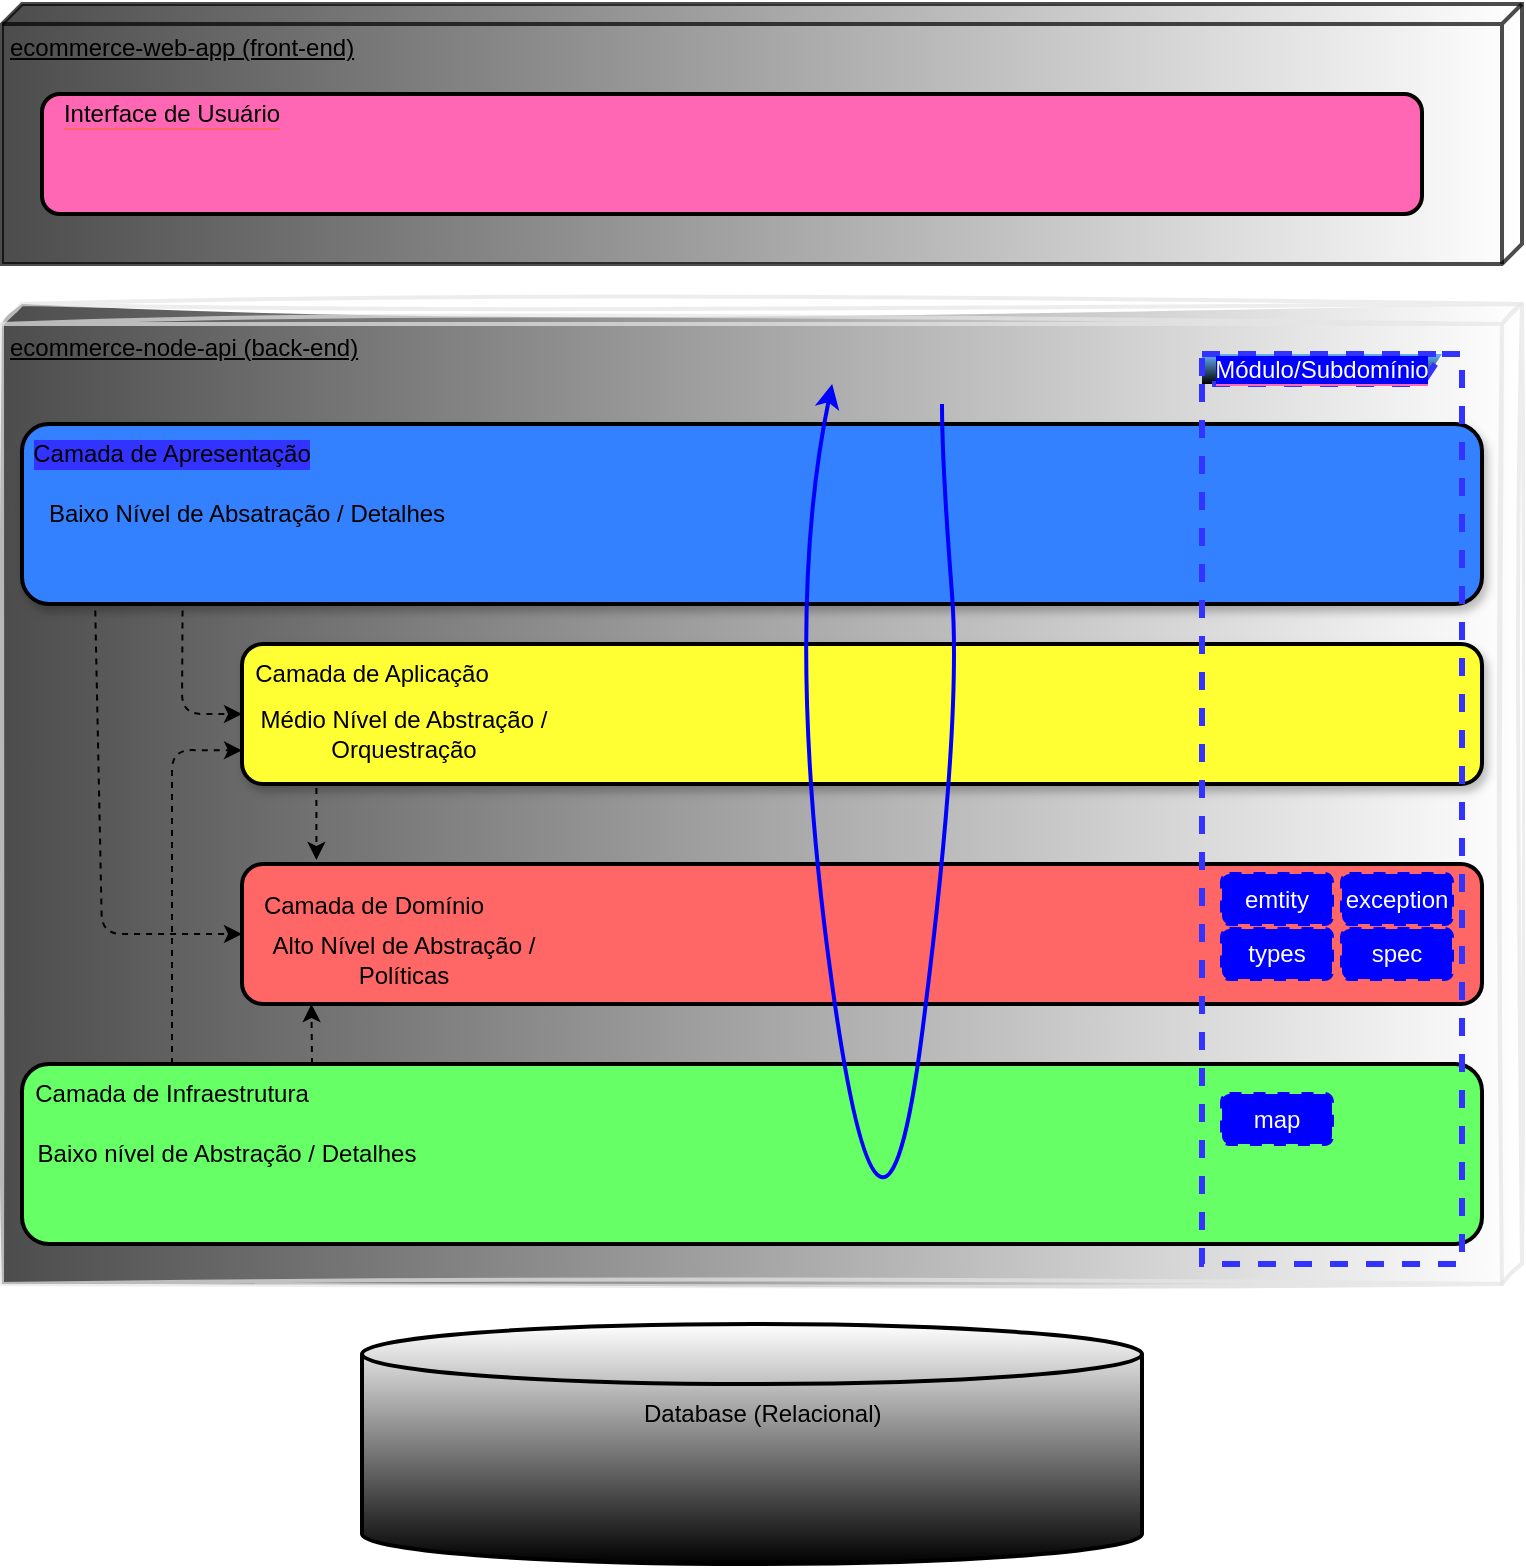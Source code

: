 <mxfile>
    <diagram id="foyhW6rIAd-1MIi7OwMy" name="Arquitetura em Camadas">
        <mxGraphModel dx="1100" dy="792" grid="1" gridSize="10" guides="1" tooltips="1" connect="1" arrows="1" fold="1" page="1" pageScale="1" pageWidth="850" pageHeight="1100" math="0" shadow="0">
            <root>
                <mxCell id="0"/>
                <mxCell id="1" parent="0"/>
                <mxCell id="3" value="ecommerce-node-api (back-end)" style="verticalAlign=top;align=left;spacingTop=8;spacingLeft=2;spacingRight=12;shape=cube;size=10;direction=south;fontStyle=4;html=1;strokeWidth=2;shadow=0;strokeColor=#E6E6E6;gradientColor=default;fillColor=default;sketch=1;curveFitting=1;jiggle=2;opacity=70;" parent="1" vertex="1">
                    <mxGeometry x="40" y="170" width="760" height="490" as="geometry"/>
                </mxCell>
                <mxCell id="5" value="ecommerce-web-app (front-end)" style="verticalAlign=top;align=left;spacingTop=8;spacingLeft=2;spacingRight=12;shape=cube;size=10;direction=south;fontStyle=4;html=1;strokeWidth=2;gradientColor=default;opacity=70;" parent="1" vertex="1">
                    <mxGeometry x="40" y="20" width="760" height="130" as="geometry"/>
                </mxCell>
                <mxCell id="6" value="" style="shape=cylinder3;whiteSpace=wrap;html=1;boundedLbl=1;backgroundOutline=1;size=15;strokeWidth=2;gradientColor=default;" parent="1" vertex="1">
                    <mxGeometry x="220" y="680" width="390" height="120" as="geometry"/>
                </mxCell>
                <mxCell id="8" value="" style="rounded=1;whiteSpace=wrap;html=1;strokeWidth=2;fillColor=#FF6666;glass=0;shadow=0;gradientColor=none;points=[[0,0,0,0,0],[0,0.24,0,0,0],[0,0.5,0,0,0],[0,0.76,0,0,0],[0,1,0,0,0],[0.06,0,0,0,-2],[0.07,1,0,0,2],[0.5,0,0,0,0],[0.5,1,0,0,0],[0.75,0,0,0,0],[0.75,1,0,0,0],[1,0,0,0,0],[1,0.26,0,0,0],[1,0.5,0,0,0],[1,0.76,0,0,0],[1,1,0,0,0]];" parent="1" vertex="1">
                    <mxGeometry x="160" y="450" width="620" height="70" as="geometry"/>
                </mxCell>
                <mxCell id="9" value="&lt;font style=&quot;background-color: rgb(255, 102, 102);&quot; color=&quot;#000000&quot;&gt;Camada de Domínio&lt;/font&gt;" style="text;html=1;strokeColor=none;fillColor=none;align=center;verticalAlign=middle;whiteSpace=wrap;rounded=0;strokeWidth=2;" parent="1" vertex="1">
                    <mxGeometry x="141" y="456" width="170" height="30" as="geometry"/>
                </mxCell>
                <mxCell id="45" style="edgeStyle=none;html=1;exitX=0.06;exitY=1;exitDx=0;exitDy=2;exitPerimeter=0;entryX=0.06;entryY=0;entryDx=0;entryDy=-2;entryPerimeter=0;dashed=1;strokeColor=#000000;fontColor=default;" parent="1" source="11" target="8" edge="1">
                    <mxGeometry relative="1" as="geometry"/>
                </mxCell>
                <mxCell id="11" value="" style="rounded=1;whiteSpace=wrap;html=1;strokeWidth=2;fillColor=#FFFF33;gradientColor=none;glass=0;shadow=1;fontColor=default;points=[[0,0,0,0,0],[0,0.24,0,0,0],[0,0.5,0,0,0],[0,0.76,0,0,0],[0,1,0,0,0],[0.06,1,0,0,2],[0.25,0,0,0,0],[0.5,0,0,0,0],[0.5,1,0,0,0],[0.75,0,0,0,0],[0.75,1,0,0,0],[1,0,0,0,0],[1,0.26,0,0,0],[1,0.5,0,0,0],[1,0.76,0,0,0],[1,1,0,0,0]];" parent="1" vertex="1">
                    <mxGeometry x="160" y="340" width="620" height="70" as="geometry"/>
                </mxCell>
                <mxCell id="12" value="" style="rounded=1;whiteSpace=wrap;html=1;strokeWidth=2;fillColor=#66FF66;glass=0;points=[[0,0,0,0,0],[0,0.26,0,0,0],[0,0.5,0,0,0],[0,0.74,0,0,0],[0,1,0,0,0],[0.1,0,0,0,-2],[0.25,1,0,0,0],[0.5,0,0,0,0],[0.5,1,0,0,0],[0.75,0,0,0,0],[0.75,1,0,0,0],[1,0,0,0,0],[1,0.26,0,0,0],[1,0.5,0,0,0],[1,0.76,0,0,0],[1,1,0,0,0]];" parent="1" vertex="1">
                    <mxGeometry x="50" y="550" width="730" height="90" as="geometry"/>
                </mxCell>
                <mxCell id="13" value="&lt;span style=&quot;&quot;&gt;Camada de Aplicação&lt;/span&gt;" style="text;html=1;strokeColor=none;fillColor=none;align=center;verticalAlign=middle;whiteSpace=wrap;rounded=0;labelBackgroundColor=#FFFF33;strokeWidth=2;fontColor=#000000;" parent="1" vertex="1">
                    <mxGeometry x="160" y="340" width="130" height="30" as="geometry"/>
                </mxCell>
                <mxCell id="46" style="edgeStyle=none;html=1;exitX=0.5;exitY=0;exitDx=0;exitDy=0;entryX=0;entryY=0.76;entryDx=0;entryDy=0;entryPerimeter=0;dashed=1;strokeColor=#000000;fontColor=default;" parent="1" source="14" target="11" edge="1">
                    <mxGeometry relative="1" as="geometry">
                        <Array as="points">
                            <mxPoint x="125" y="393"/>
                        </Array>
                    </mxGeometry>
                </mxCell>
                <mxCell id="48" style="edgeStyle=none;html=1;exitX=1;exitY=0;exitDx=0;exitDy=0;entryX=0.056;entryY=1;entryDx=0;entryDy=0;entryPerimeter=0;dashed=1;strokeColor=#000000;fontColor=default;" parent="1" source="14" target="8" edge="1">
                    <mxGeometry relative="1" as="geometry"/>
                </mxCell>
                <mxCell id="14" value="&lt;span style=&quot;&quot;&gt;Camada de Infraestrutura&lt;/span&gt;" style="text;html=1;strokeColor=none;fillColor=none;align=center;verticalAlign=middle;whiteSpace=wrap;rounded=0;labelBackgroundColor=#66FF66;strokeWidth=2;fontColor=#000000;" parent="1" vertex="1">
                    <mxGeometry x="55" y="550" width="140" height="30" as="geometry"/>
                </mxCell>
                <mxCell id="18" value="" style="rounded=1;whiteSpace=wrap;html=1;strokeWidth=2;fillColor=#FF66B3;gradientColor=none;glass=0;" parent="1" vertex="1">
                    <mxGeometry x="60" y="65" width="690" height="60" as="geometry"/>
                </mxCell>
                <mxCell id="19" value="&lt;span style=&quot;background-color: rgb(255, 102, 179);&quot;&gt;Interface de Usuário&lt;/span&gt;" style="text;html=1;strokeColor=none;fillColor=none;align=center;verticalAlign=middle;whiteSpace=wrap;rounded=0;labelBackgroundColor=#FF6666;strokeWidth=2;fontColor=#000000;" parent="1" vertex="1">
                    <mxGeometry x="65" y="70" width="120" height="10" as="geometry"/>
                </mxCell>
                <mxCell id="27" value="emtity&lt;br&gt;" style="rounded=1;whiteSpace=wrap;html=1;dashed=1;labelBackgroundColor=#0000FF;strokeColor=#0000FF;strokeWidth=2;fontColor=#FFFFFF;fillColor=#0000FF;gradientColor=none;glass=0;" parent="1" vertex="1">
                    <mxGeometry x="650" y="455" width="55" height="25" as="geometry"/>
                </mxCell>
                <mxCell id="28" value="types" style="rounded=1;whiteSpace=wrap;html=1;dashed=1;labelBackgroundColor=#0000FF;strokeColor=#0000FF;strokeWidth=2;fontColor=#FFFFFF;fillColor=#0000FF;gradientColor=none;" parent="1" vertex="1">
                    <mxGeometry x="650" y="482.5" width="55" height="25" as="geometry"/>
                </mxCell>
                <mxCell id="29" value="exception" style="rounded=1;whiteSpace=wrap;html=1;dashed=1;labelBackgroundColor=#0000FF;strokeColor=#0000FF;strokeWidth=2;fontColor=#FFFFFF;fillColor=#0000FF;gradientColor=none;" parent="1" vertex="1">
                    <mxGeometry x="710" y="455" width="55" height="25" as="geometry"/>
                </mxCell>
                <mxCell id="30" value="spec" style="rounded=1;whiteSpace=wrap;html=1;dashed=1;labelBackgroundColor=#0000FF;strokeColor=#0000FF;strokeWidth=2;fontColor=#FFFFFF;fillColor=#0000FF;gradientColor=none;" parent="1" vertex="1">
                    <mxGeometry x="710" y="482.5" width="55" height="25" as="geometry"/>
                </mxCell>
                <mxCell id="31" value="map" style="rounded=1;whiteSpace=wrap;html=1;dashed=1;labelBackgroundColor=#0000FF;strokeColor=#0000FF;strokeWidth=2;fontColor=#FFFFFF;fillColor=#0000FF;gradientColor=none;" parent="1" vertex="1">
                    <mxGeometry x="650" y="565" width="55" height="25" as="geometry"/>
                </mxCell>
                <mxCell id="43" style="edgeStyle=none;html=1;exitX=0.11;exitY=0.97;exitDx=0;exitDy=0;exitPerimeter=0;entryX=0;entryY=0.5;entryDx=0;entryDy=0;fontColor=default;dashed=1;strokeColor=#000000;" parent="1" source="38" target="11" edge="1">
                    <mxGeometry relative="1" as="geometry">
                        <Array as="points">
                            <mxPoint x="130" y="375"/>
                        </Array>
                    </mxGeometry>
                </mxCell>
                <mxCell id="44" style="edgeStyle=none;html=1;exitX=0.05;exitY=0.97;exitDx=0;exitDy=0;exitPerimeter=0;entryX=0;entryY=0.5;entryDx=0;entryDy=0;dashed=1;strokeColor=#000000;fontColor=default;" parent="1" source="38" target="8" edge="1">
                    <mxGeometry relative="1" as="geometry">
                        <Array as="points">
                            <mxPoint x="90" y="485"/>
                        </Array>
                    </mxGeometry>
                </mxCell>
                <mxCell id="38" value="" style="rounded=1;whiteSpace=wrap;html=1;strokeWidth=2;fillColor=#3381ff;gradientColor=none;glass=0;shadow=1;points=[[0,0,0,0,0],[0,0.26,0,0,0],[0,0.5,0,0,0],[0,0.74,0,0,0],[0,1,0,0,0],[0.05,0.97,0,0,0],[0.11,0.97,0,0,0],[0.25,0,0,0,0],[0.5,0,0,0,0],[0.75,0,0,0,0],[0.75,1,0,0,0],[1,0,0,0,0],[1,0.26,0,0,0],[1,0.5,0,0,0],[1,0.76,0,0,0],[1,1,0,0,0]];" parent="1" vertex="1">
                    <mxGeometry x="50" y="230" width="730" height="90" as="geometry"/>
                </mxCell>
                <mxCell id="39" value="&lt;span style=&quot;&quot;&gt;Camada de Apresentação&lt;/span&gt;" style="text;html=1;align=center;verticalAlign=middle;whiteSpace=wrap;rounded=0;labelBackgroundColor=#3333FF;strokeWidth=2;fillColor=none;strokeColor=none;fontColor=#000000;glass=0;" parent="1" vertex="1">
                    <mxGeometry x="50" y="230" width="150" height="30" as="geometry"/>
                </mxCell>
                <mxCell id="40" value="Alto Nível de Abstração / Políticas" style="text;html=1;align=center;verticalAlign=middle;whiteSpace=wrap;rounded=0;shadow=0;glass=0;dashed=1;labelBackgroundColor=none;strokeWidth=3;opacity=70;fontColor=#000000;labelBorderColor=none;" parent="1" vertex="1">
                    <mxGeometry x="150" y="482.5" width="182" height="30" as="geometry"/>
                </mxCell>
                <mxCell id="41" value="Baixo nível de Abstração / Detalhes" style="text;html=1;align=center;verticalAlign=middle;whiteSpace=wrap;rounded=0;shadow=0;glass=0;dashed=1;labelBackgroundColor=none;strokeWidth=3;opacity=70;fontColor=#000000;labelBorderColor=none;" parent="1" vertex="1">
                    <mxGeometry x="50" y="580" width="205" height="30" as="geometry"/>
                </mxCell>
                <mxCell id="42" value="Baixo Nível de Absatração / Detalhes" style="text;html=1;align=center;verticalAlign=middle;whiteSpace=wrap;rounded=0;shadow=0;glass=0;dashed=1;labelBackgroundColor=none;strokeWidth=3;opacity=70;fontColor=#000000;labelBorderColor=none;" parent="1" vertex="1">
                    <mxGeometry x="55" y="260" width="215" height="30" as="geometry"/>
                </mxCell>
                <mxCell id="50" value="Médio Nível de Abstração / Orquestração" style="text;html=1;strokeColor=none;fillColor=none;align=center;verticalAlign=middle;whiteSpace=wrap;rounded=0;fontColor=#000000;" parent="1" vertex="1">
                    <mxGeometry x="141" y="370" width="200" height="30" as="geometry"/>
                </mxCell>
                <mxCell id="7" value="Database (Relacional)" style="text;strokeColor=none;fillColor=none;align=left;verticalAlign=middle;spacingLeft=4;spacingRight=4;overflow=hidden;points=[[0,0.5],[1,0.5]];portConstraint=eastwest;rotatable=0;whiteSpace=wrap;html=1;strokeWidth=2;" parent="1" vertex="1">
                    <mxGeometry x="355" y="710" width="130" height="30" as="geometry"/>
                </mxCell>
                <mxCell id="vnrxRwkXlKYGSwpxd45I-61" value="" style="curved=1;endArrow=classic;html=1;strokeColor=#0000FF;strokeWidth=2;fontColor=#000000;entryX=0.041;entryY=0.592;entryDx=0;entryDy=0;entryPerimeter=0;" parent="1" edge="1">
                    <mxGeometry width="50" height="50" relative="1" as="geometry">
                        <mxPoint x="510" y="220" as="sourcePoint"/>
                        <mxPoint x="455.08" y="210" as="targetPoint"/>
                        <Array as="points">
                            <mxPoint x="510" y="250"/>
                            <mxPoint x="520" y="380"/>
                            <mxPoint x="480" y="689.91"/>
                            <mxPoint x="430" y="329.91"/>
                        </Array>
                    </mxGeometry>
                </mxCell>
                <mxCell id="26" value="&lt;span style=&quot;background-color: rgb(0, 0, 255);&quot;&gt;&lt;font color=&quot;#ffffff&quot;&gt;Módulo/Subdomínio&lt;/font&gt;&lt;/span&gt;" style="shape=umlFrame;whiteSpace=wrap;html=1;labelBackgroundColor=#FF66B3;strokeWidth=3;fontColor=#000000;fillColor=#66B2FF;gradientColor=default;swimlaneFillColor=none;strokeColor=#3333FF;width=120;height=15;shadow=0;dashed=1;" parent="1" vertex="1">
                    <mxGeometry x="640" y="195" width="130" height="455" as="geometry"/>
                </mxCell>
            </root>
        </mxGraphModel>
    </diagram>
    <diagram name="Arquitetura Hexagonal" id="faVfQd0w8ght9Z7Nt-mj">
        <mxGraphModel dx="1100" dy="792" grid="1" gridSize="10" guides="1" tooltips="1" connect="1" arrows="1" fold="1" page="1" pageScale="1" pageWidth="850" pageHeight="1100" math="0" shadow="0">
            <root>
                <mxCell id="S_zS74r9v01b4V_6iq0F-0"/>
                <mxCell id="S_zS74r9v01b4V_6iq0F-1" parent="S_zS74r9v01b4V_6iq0F-0"/>
                <mxCell id="S_zS74r9v01b4V_6iq0F-2" value="ecommerce-node-api (back-end)" style="verticalAlign=top;align=left;spacingTop=8;spacingLeft=2;spacingRight=12;shape=cube;size=10;direction=south;fontStyle=4;html=1;strokeWidth=2;shadow=0;strokeColor=#E6E6E6;gradientColor=default;fillColor=#FFFFFF;sketch=1;curveFitting=1;jiggle=2;opacity=70;" parent="S_zS74r9v01b4V_6iq0F-1" vertex="1">
                    <mxGeometry x="45" y="170" width="685" height="490" as="geometry"/>
                </mxCell>
                <mxCell id="S_zS74r9v01b4V_6iq0F-3" value="ecommerce-web-app (front-end)" style="verticalAlign=top;align=left;spacingTop=8;spacingLeft=2;spacingRight=12;shape=cube;size=10;direction=south;fontStyle=4;html=1;strokeWidth=2;gradientColor=default;opacity=70;" parent="S_zS74r9v01b4V_6iq0F-1" vertex="1">
                    <mxGeometry x="40" y="20" width="690" height="130" as="geometry"/>
                </mxCell>
                <mxCell id="S_zS74r9v01b4V_6iq0F-4" value="" style="shape=cylinder3;whiteSpace=wrap;html=1;boundedLbl=1;backgroundOutline=1;size=15;strokeWidth=2;gradientColor=default;" parent="S_zS74r9v01b4V_6iq0F-1" vertex="1">
                    <mxGeometry x="192.5" y="680" width="390" height="120" as="geometry"/>
                </mxCell>
                <mxCell id="S_zS74r9v01b4V_6iq0F-14" value="" style="rounded=1;whiteSpace=wrap;html=1;strokeWidth=2;fillColor=#FF66B3;gradientColor=none;glass=0;" parent="S_zS74r9v01b4V_6iq0F-1" vertex="1">
                    <mxGeometry x="60" y="65" width="640" height="60" as="geometry"/>
                </mxCell>
                <mxCell id="S_zS74r9v01b4V_6iq0F-15" value="&lt;span style=&quot;background-color: rgb(255, 102, 179);&quot;&gt;Interface de Usuário&lt;/span&gt;" style="text;html=1;strokeColor=none;fillColor=none;align=center;verticalAlign=middle;whiteSpace=wrap;rounded=0;labelBackgroundColor=#FF6666;strokeWidth=2;fontColor=#000000;" parent="S_zS74r9v01b4V_6iq0F-1" vertex="1">
                    <mxGeometry x="65" y="70" width="120" height="10" as="geometry"/>
                </mxCell>
                <mxCell id="S_zS74r9v01b4V_6iq0F-30" value="Database (Relacional)" style="text;strokeColor=none;fillColor=none;align=left;verticalAlign=middle;spacingLeft=4;spacingRight=4;overflow=hidden;points=[[0,0.5],[1,0.5]];portConstraint=eastwest;rotatable=0;whiteSpace=wrap;html=1;strokeWidth=2;" parent="S_zS74r9v01b4V_6iq0F-1" vertex="1">
                    <mxGeometry x="322.5" y="710" width="130" height="30" as="geometry"/>
                </mxCell>
                <mxCell id="6DGNuQK2AP5gIS-jHUyU-0" style="edgeStyle=none;html=1;exitX=0;exitY=0.5;exitDx=0;exitDy=0;entryX=0;entryY=0.5;entryDx=0;entryDy=0;strokeColor=#0000CC;fontColor=#000000;" parent="S_zS74r9v01b4V_6iq0F-1" source="9-mUbif2r5W3N8KV-H-C-8" target="9-mUbif2r5W3N8KV-H-C-7" edge="1">
                    <mxGeometry relative="1" as="geometry"/>
                </mxCell>
                <mxCell id="6DGNuQK2AP5gIS-jHUyU-1" style="edgeStyle=none;html=1;exitX=0;exitY=0.5;exitDx=0;exitDy=0;entryX=0;entryY=0.5;entryDx=0;entryDy=0;strokeColor=#000000;fontColor=#000000;endArrow=none;endFill=0;" parent="S_zS74r9v01b4V_6iq0F-1" source="9-mUbif2r5W3N8KV-H-C-8" target="9-mUbif2r5W3N8KV-H-C-7" edge="1">
                    <mxGeometry relative="1" as="geometry"/>
                </mxCell>
                <mxCell id="6DGNuQK2AP5gIS-jHUyU-7" style="edgeStyle=none;html=1;exitX=0.5;exitY=0;exitDx=0;exitDy=0;entryX=1;entryY=1;entryDx=0;entryDy=0;strokeColor=#000000;strokeWidth=2;fontColor=#000000;endArrow=none;endFill=0;startArrow=classic;startFill=1;" parent="S_zS74r9v01b4V_6iq0F-1" source="9-mUbif2r5W3N8KV-H-C-8" target="S_zS74r9v01b4V_6iq0F-28" edge="1">
                    <mxGeometry relative="1" as="geometry"/>
                </mxCell>
                <mxCell id="9-mUbif2r5W3N8KV-H-C-8" value="" style="shape=hexagon;perimeter=hexagonPerimeter2;whiteSpace=wrap;html=1;fixedSize=1;rounded=1;shadow=0;glass=0;labelBackgroundColor=none;strokeColor=#000000;strokeWidth=4;fontColor=#000000;fillColor=#3381FF;size=44.75;gradientColor=#66FF66;" parent="S_zS74r9v01b4V_6iq0F-1" vertex="1">
                    <mxGeometry x="115.31" y="230" width="524.69" height="370" as="geometry"/>
                </mxCell>
                <mxCell id="6DGNuQK2AP5gIS-jHUyU-9" style="edgeStyle=none;html=1;exitX=0.625;exitY=0;exitDx=0;exitDy=0;entryX=0.95;entryY=0.958;entryDx=0;entryDy=0;entryPerimeter=0;dashed=1;strokeColor=#000000;strokeWidth=2;fontColor=#000000;startArrow=none;startFill=0;endArrow=classic;endFill=1;" parent="S_zS74r9v01b4V_6iq0F-1" source="9-mUbif2r5W3N8KV-H-C-7" target="9-mUbif2r5W3N8KV-H-C-4" edge="1">
                    <mxGeometry relative="1" as="geometry"/>
                </mxCell>
                <mxCell id="9-mUbif2r5W3N8KV-H-C-7" value="" style="shape=hexagon;perimeter=hexagonPerimeter2;whiteSpace=wrap;html=1;fixedSize=1;rounded=1;shadow=0;glass=0;labelBackgroundColor=none;strokeColor=#000000;strokeWidth=2;fontColor=#000000;fillColor=#FFFF33;size=35;dashed=1;" parent="S_zS74r9v01b4V_6iq0F-1" vertex="1">
                    <mxGeometry x="220" y="297.82" width="320" height="234.37" as="geometry"/>
                </mxCell>
                <mxCell id="9-mUbif2r5W3N8KV-H-C-0" value="" style="shape=hexagon;perimeter=hexagonPerimeter2;whiteSpace=wrap;html=1;fixedSize=1;labelBackgroundColor=none;fontColor=#000000;size=25;rounded=1;fillColor=#FF6666;strokeWidth=2;strokeColor=#000000;" parent="S_zS74r9v01b4V_6iq0F-1" vertex="1">
                    <mxGeometry x="300" y="351.25" width="168.5" height="127.5" as="geometry"/>
                </mxCell>
                <mxCell id="9-mUbif2r5W3N8KV-H-C-6" value="&lt;font style=&quot;&quot; color=&quot;#000000&quot;&gt;Camada de Domínio&lt;/font&gt;" style="text;html=1;strokeColor=none;fillColor=none;align=center;verticalAlign=middle;whiteSpace=wrap;rounded=0;strokeWidth=4;labelBackgroundColor=none;glass=0;shadow=0;fontStyle=1" parent="S_zS74r9v01b4V_6iq0F-1" vertex="1">
                    <mxGeometry x="295" y="370" width="170" height="30" as="geometry"/>
                </mxCell>
                <mxCell id="S_zS74r9v01b4V_6iq0F-26" value="Alto Nível de Abstração / Políticas" style="text;html=1;align=center;verticalAlign=middle;whiteSpace=wrap;rounded=0;shadow=0;glass=0;dashed=1;labelBackgroundColor=none;strokeWidth=3;opacity=70;fontColor=#000000;labelBorderColor=none;" parent="S_zS74r9v01b4V_6iq0F-1" vertex="1">
                    <mxGeometry x="289" y="410" width="182" height="30" as="geometry"/>
                </mxCell>
                <mxCell id="9-mUbif2r5W3N8KV-H-C-5" value="&lt;span style=&quot;&quot;&gt;Camada de Aplicação&lt;/span&gt;" style="text;html=1;strokeColor=none;fillColor=none;align=center;verticalAlign=middle;whiteSpace=wrap;rounded=0;labelBackgroundColor=none;strokeWidth=2;fontColor=#000000;fontStyle=1" parent="S_zS74r9v01b4V_6iq0F-1" vertex="1">
                    <mxGeometry x="255" y="297.82" width="130" height="30" as="geometry"/>
                </mxCell>
                <mxCell id="9-mUbif2r5W3N8KV-H-C-4" value="Médio Nível de Abstração / Orquestração" style="text;html=1;strokeColor=none;fillColor=none;align=center;verticalAlign=middle;whiteSpace=wrap;rounded=0;fontColor=#000000;" parent="S_zS74r9v01b4V_6iq0F-1" vertex="1">
                    <mxGeometry x="220" y="321.25" width="210" height="30" as="geometry"/>
                </mxCell>
                <mxCell id="S_zS74r9v01b4V_6iq0F-25" value="&lt;span style=&quot;&quot;&gt;Camada de Apresentação&lt;/span&gt;" style="text;html=1;align=center;verticalAlign=middle;whiteSpace=wrap;rounded=0;labelBackgroundColor=none;strokeWidth=2;fillColor=none;strokeColor=none;fontColor=#000000;fontStyle=1" parent="S_zS74r9v01b4V_6iq0F-1" vertex="1">
                    <mxGeometry x="160" y="240" width="150" height="30" as="geometry"/>
                </mxCell>
                <mxCell id="S_zS74r9v01b4V_6iq0F-28" value="Baixo Nível de Absatração / Detalhes" style="text;html=1;align=center;verticalAlign=middle;whiteSpace=wrap;rounded=0;shadow=0;glass=0;dashed=1;labelBackgroundColor=none;strokeWidth=3;opacity=70;fontColor=#000000;labelBorderColor=none;" parent="S_zS74r9v01b4V_6iq0F-1" vertex="1">
                    <mxGeometry x="160" y="260" width="215" height="30" as="geometry"/>
                </mxCell>
                <mxCell id="S_zS74r9v01b4V_6iq0F-13" value="&lt;span style=&quot;&quot;&gt;Camada de Infraestrutura&lt;/span&gt;" style="text;html=1;strokeColor=none;fillColor=none;align=center;verticalAlign=middle;whiteSpace=wrap;rounded=0;labelBackgroundColor=none;strokeWidth=2;fontColor=#000000;labelBorderColor=none;fontStyle=1" parent="S_zS74r9v01b4V_6iq0F-1" vertex="1">
                    <mxGeometry x="155" y="550" width="165" height="30" as="geometry"/>
                </mxCell>
                <mxCell id="S_zS74r9v01b4V_6iq0F-27" value="Baixo nível de Abstração / Detalhes" style="text;html=1;align=center;verticalAlign=middle;whiteSpace=wrap;rounded=0;shadow=0;glass=0;dashed=1;labelBackgroundColor=none;strokeWidth=3;opacity=70;fontColor=#000000;labelBorderColor=none;" parent="S_zS74r9v01b4V_6iq0F-1" vertex="1">
                    <mxGeometry x="160" y="560" width="205" height="30" as="geometry"/>
                </mxCell>
                <mxCell id="6DGNuQK2AP5gIS-jHUyU-2" style="edgeStyle=none;html=1;exitX=0;exitY=0.5;exitDx=0;exitDy=0;entryX=0;entryY=0.5;entryDx=0;entryDy=0;strokeColor=#000000;fontColor=#000000;endArrow=none;endFill=0;strokeWidth=2;" parent="S_zS74r9v01b4V_6iq0F-1" source="9-mUbif2r5W3N8KV-H-C-8" target="9-mUbif2r5W3N8KV-H-C-7" edge="1">
                    <mxGeometry relative="1" as="geometry"/>
                </mxCell>
                <mxCell id="6DGNuQK2AP5gIS-jHUyU-4" style="edgeStyle=none;html=1;exitX=1;exitY=0.5;exitDx=0;exitDy=0;entryX=1;entryY=0.5;entryDx=0;entryDy=0;strokeColor=#000000;strokeWidth=2;fontColor=#000000;endArrow=none;endFill=0;" parent="S_zS74r9v01b4V_6iq0F-1" source="9-mUbif2r5W3N8KV-H-C-8" target="9-mUbif2r5W3N8KV-H-C-7" edge="1">
                    <mxGeometry relative="1" as="geometry"/>
                </mxCell>
                <mxCell id="6DGNuQK2AP5gIS-jHUyU-5" value="Casos de Uso" style="text;html=1;strokeColor=none;fillColor=none;align=center;verticalAlign=middle;whiteSpace=wrap;rounded=0;shadow=0;glass=0;dashed=1;labelBackgroundColor=none;labelBorderColor=none;sketch=1;strokeWidth=2;fontColor=#000000;fontStyle=5" parent="S_zS74r9v01b4V_6iq0F-1" vertex="1">
                    <mxGeometry x="222.5" y="370" width="90" height="30" as="geometry"/>
                </mxCell>
                <mxCell id="6DGNuQK2AP5gIS-jHUyU-8" style="edgeStyle=none;html=1;exitX=0.5;exitY=0;exitDx=0;exitDy=0;entryX=0.95;entryY=-0.043;entryDx=0;entryDy=0;entryPerimeter=0;strokeColor=#000000;strokeWidth=2;fontColor=#000000;startArrow=none;startFill=0;endArrow=classic;endFill=1;dashed=1;" parent="S_zS74r9v01b4V_6iq0F-1" source="9-mUbif2r5W3N8KV-H-C-8" target="9-mUbif2r5W3N8KV-H-C-5" edge="1">
                    <mxGeometry relative="1" as="geometry">
                        <Array as="points">
                            <mxPoint x="379" y="250"/>
                        </Array>
                    </mxGeometry>
                </mxCell>
                <mxCell id="6DGNuQK2AP5gIS-jHUyU-10" style="edgeStyle=none;html=1;exitX=0.625;exitY=0;exitDx=0;exitDy=0;entryX=0.95;entryY=0.958;entryDx=0;entryDy=0;entryPerimeter=0;dashed=1;strokeColor=#000000;strokeWidth=2;fontColor=#000000;startArrow=none;startFill=0;endArrow=classic;endFill=1;" parent="S_zS74r9v01b4V_6iq0F-1" source="9-mUbif2r5W3N8KV-H-C-7" target="9-mUbif2r5W3N8KV-H-C-4" edge="1">
                    <mxGeometry relative="1" as="geometry"/>
                </mxCell>
                <mxCell id="6DGNuQK2AP5gIS-jHUyU-11" value="" style="curved=1;endArrow=classic;html=1;strokeColor=#0000FF;strokeWidth=2;fontColor=#000000;entryX=0.041;entryY=0.592;entryDx=0;entryDy=0;entryPerimeter=0;" parent="S_zS74r9v01b4V_6iq0F-1" edge="1">
                    <mxGeometry width="50" height="50" relative="1" as="geometry">
                        <mxPoint x="520" y="220" as="sourcePoint"/>
                        <mxPoint x="465.08" y="210.0" as="targetPoint"/>
                        <Array as="points">
                            <mxPoint x="520" y="250"/>
                            <mxPoint x="530" y="380"/>
                            <mxPoint x="490" y="689.91"/>
                            <mxPoint x="440" y="329.91"/>
                        </Array>
                    </mxGeometry>
                </mxCell>
                <mxCell id="48lytdY506Y1hg2jtFKP-0" style="edgeStyle=none;html=1;exitX=0.5;exitY=1;exitDx=0;exitDy=0;strokeColor=#000000;strokeWidth=2;fontColor=#000000;startArrow=none;startFill=0;endArrow=classic;endFill=1;dashed=1;" parent="S_zS74r9v01b4V_6iq0F-1" source="9-mUbif2r5W3N8KV-H-C-8" edge="1">
                    <mxGeometry relative="1" as="geometry">
                        <mxPoint x="378" y="540" as="targetPoint"/>
                    </mxGeometry>
                </mxCell>
                <mxCell id="48lytdY506Y1hg2jtFKP-1" style="edgeStyle=none;html=1;exitX=0.375;exitY=1;exitDx=0;exitDy=0;entryX=0.24;entryY=1.01;entryDx=0;entryDy=0;entryPerimeter=0;strokeColor=#000000;strokeWidth=2;fontColor=#000000;startArrow=none;startFill=0;endArrow=classic;endFill=1;dashed=1;" parent="S_zS74r9v01b4V_6iq0F-1" source="9-mUbif2r5W3N8KV-H-C-7" target="9-mUbif2r5W3N8KV-H-C-0" edge="1">
                    <mxGeometry relative="1" as="geometry"/>
                </mxCell>
                <mxCell id="QDhsaKH-kgoB9qYF5auz-0" value="" style="rounded=1;whiteSpace=wrap;html=1;strokeWidth=2;fillColor=#FF6666;glass=0;shadow=0;gradientColor=none;points=[[0,0,0,0,0],[0,0.24,0,0,0],[0,0.5,0,0,0],[0,0.76,0,0,0],[0,1,0,0,0],[0.06,0,0,0,-2],[0.07,1,0,0,2],[0.5,0,0,0,0],[0.5,1,0,0,0],[0.75,0,0,0,0],[0.75,1,0,0,0],[1,0,0,0,0],[1,0.26,0,0,0],[1,0.5,0,0,0],[1,0.76,0,0,0],[1,1,0,0,0]];" parent="S_zS74r9v01b4V_6iq0F-1" vertex="1">
                    <mxGeometry x="292" y="820" width="286" height="70" as="geometry"/>
                </mxCell>
                <mxCell id="QDhsaKH-kgoB9qYF5auz-1" value="&lt;font style=&quot;background-color: rgb(255, 102, 102);&quot; color=&quot;#000000&quot;&gt;Camada de Domínio&lt;/font&gt;" style="text;html=1;strokeColor=none;fillColor=none;align=center;verticalAlign=middle;whiteSpace=wrap;rounded=0;strokeWidth=2;" parent="S_zS74r9v01b4V_6iq0F-1" vertex="1">
                    <mxGeometry x="273" y="826" width="170" height="30" as="geometry"/>
                </mxCell>
                <mxCell id="QDhsaKH-kgoB9qYF5auz-2" value="Alto Nível de Abstração / Políticas" style="text;html=1;align=center;verticalAlign=middle;whiteSpace=wrap;rounded=0;shadow=0;glass=0;dashed=1;labelBackgroundColor=none;strokeWidth=3;opacity=70;fontColor=#000000;labelBorderColor=none;" parent="S_zS74r9v01b4V_6iq0F-1" vertex="1">
                    <mxGeometry x="282" y="852.5" width="182" height="30" as="geometry"/>
                </mxCell>
                <mxCell id="UK3Kk-SO8262RyNog8ls-0" value="" style="rounded=1;whiteSpace=wrap;html=1;strokeWidth=2;fillColor=#FFFF33;gradientColor=none;glass=0;shadow=1;fontColor=default;points=[[0,0,0,0,0],[0,0.24,0,0,0],[0,0.5,0,0,0],[0,0.76,0,0,0],[0,1,0,0,0],[0.06,1,0,0,2],[0.25,0,0,0,0],[0.5,0,0,0,0],[0.5,1,0,0,0],[0.75,0,0,0,0],[0.75,1,0,0,0],[1,0,0,0,0],[1,0.26,0,0,0],[1,0.5,0,0,0],[1,0.76,0,0,0],[1,1,0,0,0]];" parent="S_zS74r9v01b4V_6iq0F-1" vertex="1">
                    <mxGeometry x="192" y="890" width="485" height="70" as="geometry"/>
                </mxCell>
                <mxCell id="EWx9qV-rUa412jxOzZc0-0" style="edgeStyle=none;html=1;exitX=0.183;exitY=0.007;exitDx=0;exitDy=0;dashed=1;strokeColor=#FFFFFF;strokeWidth=2;fontColor=#000000;startArrow=none;startFill=0;endArrow=classic;endFill=1;exitPerimeter=0;" parent="S_zS74r9v01b4V_6iq0F-1" source="UK3Kk-SO8262RyNog8ls-1" edge="1">
                    <mxGeometry relative="1" as="geometry">
                        <mxPoint x="290" y="868" as="targetPoint"/>
                        <Array as="points">
                            <mxPoint x="216" y="868"/>
                        </Array>
                    </mxGeometry>
                </mxCell>
                <mxCell id="UK3Kk-SO8262RyNog8ls-1" value="&lt;span style=&quot;&quot;&gt;Camada de Aplicação&lt;/span&gt;" style="text;html=1;strokeColor=none;fillColor=none;align=center;verticalAlign=middle;whiteSpace=wrap;rounded=0;labelBackgroundColor=#FFFF33;strokeWidth=2;fontColor=#000000;" parent="S_zS74r9v01b4V_6iq0F-1" vertex="1">
                    <mxGeometry x="192" y="890" width="130" height="30" as="geometry"/>
                </mxCell>
                <mxCell id="jD_BkwuwbTupFpd96bJV-3" style="edgeStyle=none;html=1;exitX=0.667;exitY=-0.011;exitDx=0;exitDy=0;dashed=1;strokeColor=#FFFFFF;strokeWidth=2;fontColor=#000000;startArrow=none;startFill=0;endArrow=classic;endFill=1;exitPerimeter=0;" parent="S_zS74r9v01b4V_6iq0F-1" source="zn2xcNum5BstsFax8mGK-1" edge="1">
                    <mxGeometry relative="1" as="geometry">
                        <mxPoint x="290" y="840" as="targetPoint"/>
                        <Array as="points">
                            <mxPoint x="120" y="960"/>
                            <mxPoint x="120" y="840"/>
                        </Array>
                    </mxGeometry>
                </mxCell>
                <mxCell id="jD_BkwuwbTupFpd96bJV-4" style="edgeStyle=none;html=1;entryX=0;entryY=0.5;entryDx=0;entryDy=0;dashed=1;strokeColor=#FFFFFF;strokeWidth=2;fontColor=#000000;startArrow=none;startFill=0;endArrow=classic;endFill=1;exitX=0.877;exitY=-0.116;exitDx=0;exitDy=0;exitPerimeter=0;" parent="S_zS74r9v01b4V_6iq0F-1" source="zn2xcNum5BstsFax8mGK-1" target="UK3Kk-SO8262RyNog8ls-1" edge="1">
                    <mxGeometry relative="1" as="geometry">
                        <mxPoint x="150" y="950" as="sourcePoint"/>
                        <Array as="points">
                            <mxPoint x="150" y="905"/>
                        </Array>
                    </mxGeometry>
                </mxCell>
                <mxCell id="UK3Kk-SO8262RyNog8ls-2" value="Médio Nível de Abstração / Orquestração" style="text;html=1;strokeColor=none;fillColor=none;align=center;verticalAlign=middle;whiteSpace=wrap;rounded=0;fontColor=#000000;" parent="S_zS74r9v01b4V_6iq0F-1" vertex="1">
                    <mxGeometry x="173" y="920" width="200" height="30" as="geometry"/>
                </mxCell>
                <mxCell id="zn2xcNum5BstsFax8mGK-0" value="" style="rounded=1;whiteSpace=wrap;html=1;strokeWidth=2;fillColor=#3381ff;gradientColor=none;glass=0;shadow=1;points=[[0,0,0,0,0],[0,0.26,0,0,0],[0,0.5,0,0,0],[0,0.74,0,0,0],[0,1,0,0,0],[0.05,0.97,0,0,0],[0.11,0.97,0,0,0],[0.25,0,0,0,0],[0.5,0,0,0,0],[0.75,0,0,0,0],[0.75,1,0,0,0],[1,0,0,0,0],[1,0.26,0,0,0],[1,0.5,0,0,0],[1,0.76,0,0,0],[1,1,0,0,0]];" parent="S_zS74r9v01b4V_6iq0F-1" vertex="1">
                    <mxGeometry x="20" y="960" width="430" height="70" as="geometry"/>
                </mxCell>
                <mxCell id="zn2xcNum5BstsFax8mGK-1" value="&lt;span style=&quot;&quot;&gt;Camada de Apresentação&lt;/span&gt;" style="text;html=1;align=center;verticalAlign=middle;whiteSpace=wrap;rounded=0;labelBackgroundColor=none;strokeWidth=2;fillColor=none;strokeColor=none;fontColor=#000000;" parent="S_zS74r9v01b4V_6iq0F-1" vertex="1">
                    <mxGeometry x="20" y="960" width="150" height="30" as="geometry"/>
                </mxCell>
                <mxCell id="zn2xcNum5BstsFax8mGK-2" value="Baixo Nível de Absatração / Detalhes" style="text;html=1;align=center;verticalAlign=middle;whiteSpace=wrap;rounded=0;shadow=0;glass=0;dashed=1;labelBackgroundColor=none;strokeWidth=3;opacity=70;fontColor=#000000;labelBorderColor=none;" parent="S_zS74r9v01b4V_6iq0F-1" vertex="1">
                    <mxGeometry x="25" y="990" width="215" height="30" as="geometry"/>
                </mxCell>
                <mxCell id="jD_BkwuwbTupFpd96bJV-5" style="edgeStyle=none;html=1;exitX=0.827;exitY=-0.05;exitDx=0;exitDy=0;exitPerimeter=0;entryX=1;entryY=0.26;entryDx=0;entryDy=0;entryPerimeter=0;dashed=1;strokeColor=#FFFFFF;strokeWidth=2;fontColor=#000000;startArrow=none;startFill=0;endArrow=classic;endFill=1;" parent="S_zS74r9v01b4V_6iq0F-1" source="jD_BkwuwbTupFpd96bJV-0" target="QDhsaKH-kgoB9qYF5auz-0" edge="1">
                    <mxGeometry relative="1" as="geometry">
                        <Array as="points">
                            <mxPoint x="770" y="838"/>
                        </Array>
                    </mxGeometry>
                </mxCell>
                <mxCell id="jD_BkwuwbTupFpd96bJV-6" style="edgeStyle=none;html=1;exitX=0.727;exitY=-0.05;exitDx=0;exitDy=0;exitPerimeter=0;entryX=1;entryY=0.26;entryDx=0;entryDy=0;entryPerimeter=0;dashed=1;strokeColor=#FFFFFF;strokeWidth=2;fontColor=#000000;startArrow=none;startFill=0;endArrow=classic;endFill=1;" parent="S_zS74r9v01b4V_6iq0F-1" source="jD_BkwuwbTupFpd96bJV-0" target="UK3Kk-SO8262RyNog8ls-0" edge="1">
                    <mxGeometry relative="1" as="geometry">
                        <Array as="points">
                            <mxPoint x="730" y="908"/>
                        </Array>
                    </mxGeometry>
                </mxCell>
                <mxCell id="jD_BkwuwbTupFpd96bJV-0" value="" style="rounded=1;whiteSpace=wrap;html=1;strokeWidth=2;fillColor=#66FF66;glass=0;points=[[0,0,0,0,0],[0,0.26,0,0,0],[0,0.5,0,0,0],[0,0.74,0,0,0],[0,1,0,0,0],[0.1,0,0,0,-2],[0.25,1,0,0,0],[0.5,0,0,0,0],[0.5,1,0,0,0],[0.75,0,0,0,0],[0.75,1,0,0,0],[1,0,0,0,0],[1,0.26,0,0,0],[1,0.5,0,0,0],[1,0.76,0,0,0],[1,1,0,0,0]];" parent="S_zS74r9v01b4V_6iq0F-1" vertex="1">
                    <mxGeometry x="450" y="960" width="390" height="70" as="geometry"/>
                </mxCell>
                <mxCell id="jD_BkwuwbTupFpd96bJV-1" value="&lt;span style=&quot;&quot;&gt;Camada de Infraestrutura&lt;/span&gt;" style="text;html=1;strokeColor=none;fillColor=none;align=center;verticalAlign=middle;whiteSpace=wrap;rounded=0;labelBackgroundColor=#66FF66;strokeWidth=2;fontColor=#000000;" parent="S_zS74r9v01b4V_6iq0F-1" vertex="1">
                    <mxGeometry x="455" y="960" width="140" height="30" as="geometry"/>
                </mxCell>
                <mxCell id="jD_BkwuwbTupFpd96bJV-2" value="Baixo nível de Abstração / Detalhes" style="text;html=1;align=center;verticalAlign=middle;whiteSpace=wrap;rounded=0;shadow=0;glass=0;dashed=1;labelBackgroundColor=none;strokeWidth=3;opacity=70;fontColor=#000000;labelBorderColor=none;" parent="S_zS74r9v01b4V_6iq0F-1" vertex="1">
                    <mxGeometry x="450" y="990" width="205" height="30" as="geometry"/>
                </mxCell>
            </root>
        </mxGraphModel>
    </diagram>
</mxfile>